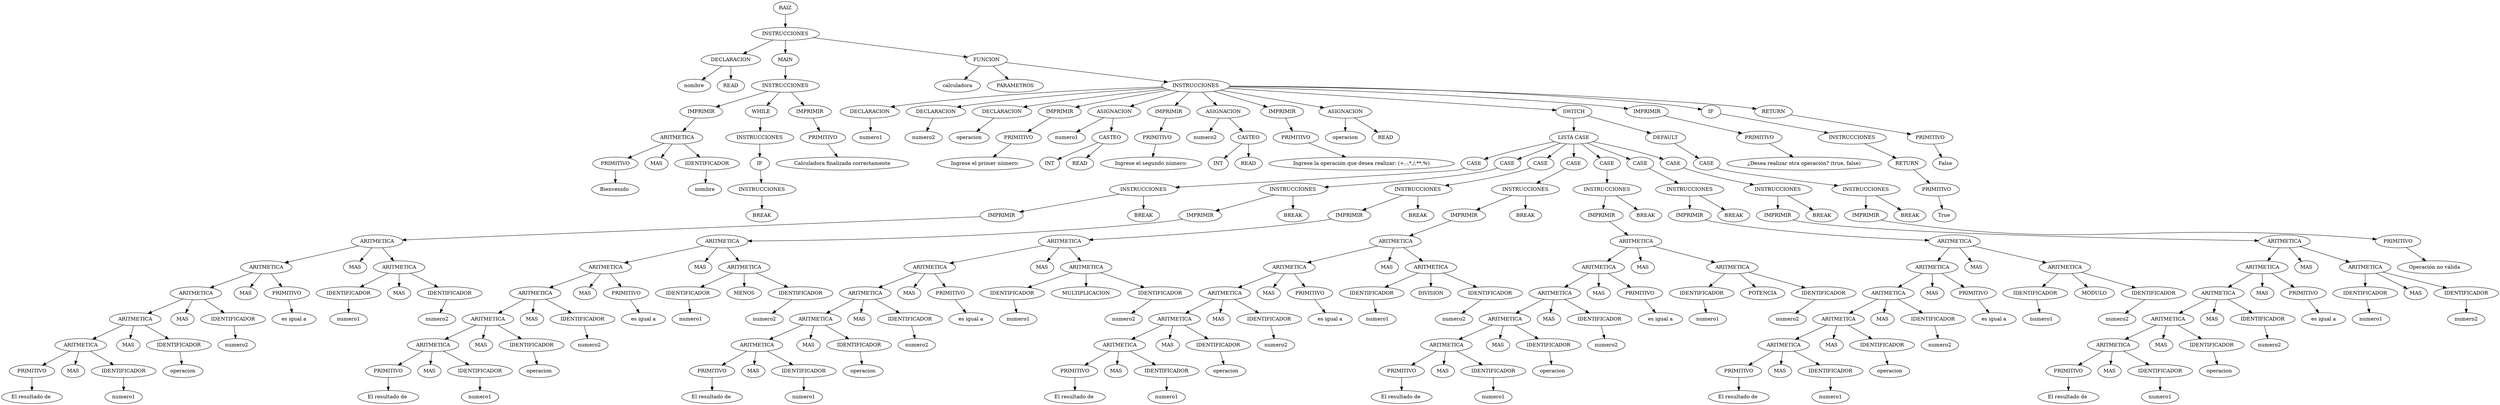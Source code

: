 digraph {
n0[label="RAIZ"];
n1[label="INSTRUCCIONES"];
n0->n1;
n2[label="DECLARACION"];
n1->n2;
n3[label="nombre"];
n2->n3;
n4[label="READ"];
n2->n4;
n5[label="MAIN"];
n1->n5;
n6[label="INSTRUCCIONES"];
n5->n6;
n7[label="IMPRIMIR"];
n6->n7;
n8[label="ARITMETICA"];
n7->n8;
n9[label="PRIMITIVO"];
n8->n9;
n10[label="Bienvenido "];
n9->n10;
n11[label="MAS"];
n8->n11;
n12[label="IDENTIFICADOR"];
n8->n12;
n13[label="nombre"];
n12->n13;
n14[label="WHILE"];
n6->n14;
n15[label="INSTRUCCIONES"];
n14->n15;
n16[label="IF"];
n15->n16;
n17[label="INSTRUCCIONES"];
n16->n17;
n18[label="BREAK"];
n17->n18;
n19[label="IMPRIMIR"];
n6->n19;
n20[label="PRIMITIVO"];
n19->n20;
n21[label="Calculadora finalizada correctamente"];
n20->n21;
n22[label="FUNCION"];
n1->n22;
n23[label="calculadora"];
n22->n23;
n24[label="PARAMETROS"];
n22->n24;
n25[label="INSTRUCCIONES"];
n22->n25;
n26[label="DECLARACION"];
n25->n26;
n27[label="numero1"];
n26->n27;
n28[label="DECLARACION"];
n25->n28;
n29[label="numero2"];
n28->n29;
n30[label="DECLARACION"];
n25->n30;
n31[label="operacion"];
n30->n31;
n32[label="IMPRIMIR"];
n25->n32;
n33[label="PRIMITIVO"];
n32->n33;
n34[label="Ingrese el primer número:
"];
n33->n34;
n35[label="ASIGNACION"];
n25->n35;
n36[label="numero1"];
n35->n36;
n37[label="CASTEO"];
n35->n37;
n38[label="INT"];
n37->n38;
n39[label="READ"];
n37->n39;
n40[label="IMPRIMIR"];
n25->n40;
n41[label="PRIMITIVO"];
n40->n41;
n42[label="Ingrese el segundo número:
"];
n41->n42;
n43[label="ASIGNACION"];
n25->n43;
n44[label="numero2"];
n43->n44;
n45[label="CASTEO"];
n43->n45;
n46[label="INT"];
n45->n46;
n47[label="READ"];
n45->n47;
n48[label="IMPRIMIR"];
n25->n48;
n49[label="PRIMITIVO"];
n48->n49;
n50[label="Ingrese la operación que desea realizar: (+,-,*,/,**,%)
"];
n49->n50;
n51[label="ASIGNACION"];
n25->n51;
n52[label="operacion"];
n51->n52;
n53[label="READ"];
n51->n53;
n54[label="SWITCH"];
n25->n54;
n55[label="LISTA CASE"];
n54->n55;
n56[label="CASE"];
n55->n56;
n57[label="INSTRUCCIONES"];
n56->n57;
n58[label="IMPRIMIR"];
n57->n58;
n59[label="ARITMETICA"];
n58->n59;
n60[label="ARITMETICA"];
n59->n60;
n61[label="ARITMETICA"];
n60->n61;
n62[label="ARITMETICA"];
n61->n62;
n63[label="ARITMETICA"];
n62->n63;
n64[label="PRIMITIVO"];
n63->n64;
n65[label="El resultado de "];
n64->n65;
n66[label="MAS"];
n63->n66;
n67[label="IDENTIFICADOR"];
n63->n67;
n68[label="numero1"];
n67->n68;
n69[label="MAS"];
n62->n69;
n70[label="IDENTIFICADOR"];
n62->n70;
n71[label="operacion"];
n70->n71;
n72[label="MAS"];
n61->n72;
n73[label="IDENTIFICADOR"];
n61->n73;
n74[label="numero2"];
n73->n74;
n75[label="MAS"];
n60->n75;
n76[label="PRIMITIVO"];
n60->n76;
n77[label=" es igual a "];
n76->n77;
n78[label="MAS"];
n59->n78;
n79[label="ARITMETICA"];
n59->n79;
n80[label="IDENTIFICADOR"];
n79->n80;
n81[label="numero1"];
n80->n81;
n82[label="MAS"];
n79->n82;
n83[label="IDENTIFICADOR"];
n79->n83;
n84[label="numero2"];
n83->n84;
n85[label="BREAK"];
n57->n85;
n86[label="CASE"];
n55->n86;
n87[label="INSTRUCCIONES"];
n86->n87;
n88[label="IMPRIMIR"];
n87->n88;
n89[label="ARITMETICA"];
n88->n89;
n90[label="ARITMETICA"];
n89->n90;
n91[label="ARITMETICA"];
n90->n91;
n92[label="ARITMETICA"];
n91->n92;
n93[label="ARITMETICA"];
n92->n93;
n94[label="PRIMITIVO"];
n93->n94;
n95[label="El resultado de "];
n94->n95;
n96[label="MAS"];
n93->n96;
n97[label="IDENTIFICADOR"];
n93->n97;
n98[label="numero1"];
n97->n98;
n99[label="MAS"];
n92->n99;
n100[label="IDENTIFICADOR"];
n92->n100;
n101[label="operacion"];
n100->n101;
n102[label="MAS"];
n91->n102;
n103[label="IDENTIFICADOR"];
n91->n103;
n104[label="numero2"];
n103->n104;
n105[label="MAS"];
n90->n105;
n106[label="PRIMITIVO"];
n90->n106;
n107[label=" es igual a "];
n106->n107;
n108[label="MAS"];
n89->n108;
n109[label="ARITMETICA"];
n89->n109;
n110[label="IDENTIFICADOR"];
n109->n110;
n111[label="numero1"];
n110->n111;
n112[label="MENOS"];
n109->n112;
n113[label="IDENTIFICADOR"];
n109->n113;
n114[label="numero2"];
n113->n114;
n115[label="BREAK"];
n87->n115;
n116[label="CASE"];
n55->n116;
n117[label="INSTRUCCIONES"];
n116->n117;
n118[label="IMPRIMIR"];
n117->n118;
n119[label="ARITMETICA"];
n118->n119;
n120[label="ARITMETICA"];
n119->n120;
n121[label="ARITMETICA"];
n120->n121;
n122[label="ARITMETICA"];
n121->n122;
n123[label="ARITMETICA"];
n122->n123;
n124[label="PRIMITIVO"];
n123->n124;
n125[label="El resultado de "];
n124->n125;
n126[label="MAS"];
n123->n126;
n127[label="IDENTIFICADOR"];
n123->n127;
n128[label="numero1"];
n127->n128;
n129[label="MAS"];
n122->n129;
n130[label="IDENTIFICADOR"];
n122->n130;
n131[label="operacion"];
n130->n131;
n132[label="MAS"];
n121->n132;
n133[label="IDENTIFICADOR"];
n121->n133;
n134[label="numero2"];
n133->n134;
n135[label="MAS"];
n120->n135;
n136[label="PRIMITIVO"];
n120->n136;
n137[label=" es igual a "];
n136->n137;
n138[label="MAS"];
n119->n138;
n139[label="ARITMETICA"];
n119->n139;
n140[label="IDENTIFICADOR"];
n139->n140;
n141[label="numero1"];
n140->n141;
n142[label="MULTIPLICACION"];
n139->n142;
n143[label="IDENTIFICADOR"];
n139->n143;
n144[label="numero2"];
n143->n144;
n145[label="BREAK"];
n117->n145;
n146[label="CASE"];
n55->n146;
n147[label="INSTRUCCIONES"];
n146->n147;
n148[label="IMPRIMIR"];
n147->n148;
n149[label="ARITMETICA"];
n148->n149;
n150[label="ARITMETICA"];
n149->n150;
n151[label="ARITMETICA"];
n150->n151;
n152[label="ARITMETICA"];
n151->n152;
n153[label="ARITMETICA"];
n152->n153;
n154[label="PRIMITIVO"];
n153->n154;
n155[label="El resultado de "];
n154->n155;
n156[label="MAS"];
n153->n156;
n157[label="IDENTIFICADOR"];
n153->n157;
n158[label="numero1"];
n157->n158;
n159[label="MAS"];
n152->n159;
n160[label="IDENTIFICADOR"];
n152->n160;
n161[label="operacion"];
n160->n161;
n162[label="MAS"];
n151->n162;
n163[label="IDENTIFICADOR"];
n151->n163;
n164[label="numero2"];
n163->n164;
n165[label="MAS"];
n150->n165;
n166[label="PRIMITIVO"];
n150->n166;
n167[label=" es igual a "];
n166->n167;
n168[label="MAS"];
n149->n168;
n169[label="ARITMETICA"];
n149->n169;
n170[label="IDENTIFICADOR"];
n169->n170;
n171[label="numero1"];
n170->n171;
n172[label="DIVISION"];
n169->n172;
n173[label="IDENTIFICADOR"];
n169->n173;
n174[label="numero2"];
n173->n174;
n175[label="BREAK"];
n147->n175;
n176[label="CASE"];
n55->n176;
n177[label="INSTRUCCIONES"];
n176->n177;
n178[label="IMPRIMIR"];
n177->n178;
n179[label="ARITMETICA"];
n178->n179;
n180[label="ARITMETICA"];
n179->n180;
n181[label="ARITMETICA"];
n180->n181;
n182[label="ARITMETICA"];
n181->n182;
n183[label="ARITMETICA"];
n182->n183;
n184[label="PRIMITIVO"];
n183->n184;
n185[label="El resultado de "];
n184->n185;
n186[label="MAS"];
n183->n186;
n187[label="IDENTIFICADOR"];
n183->n187;
n188[label="numero1"];
n187->n188;
n189[label="MAS"];
n182->n189;
n190[label="IDENTIFICADOR"];
n182->n190;
n191[label="operacion"];
n190->n191;
n192[label="MAS"];
n181->n192;
n193[label="IDENTIFICADOR"];
n181->n193;
n194[label="numero2"];
n193->n194;
n195[label="MAS"];
n180->n195;
n196[label="PRIMITIVO"];
n180->n196;
n197[label=" es igual a "];
n196->n197;
n198[label="MAS"];
n179->n198;
n199[label="ARITMETICA"];
n179->n199;
n200[label="IDENTIFICADOR"];
n199->n200;
n201[label="numero1"];
n200->n201;
n202[label="POTENCIA"];
n199->n202;
n203[label="IDENTIFICADOR"];
n199->n203;
n204[label="numero2"];
n203->n204;
n205[label="BREAK"];
n177->n205;
n206[label="CASE"];
n55->n206;
n207[label="INSTRUCCIONES"];
n206->n207;
n208[label="IMPRIMIR"];
n207->n208;
n209[label="ARITMETICA"];
n208->n209;
n210[label="ARITMETICA"];
n209->n210;
n211[label="ARITMETICA"];
n210->n211;
n212[label="ARITMETICA"];
n211->n212;
n213[label="ARITMETICA"];
n212->n213;
n214[label="PRIMITIVO"];
n213->n214;
n215[label="El resultado de "];
n214->n215;
n216[label="MAS"];
n213->n216;
n217[label="IDENTIFICADOR"];
n213->n217;
n218[label="numero1"];
n217->n218;
n219[label="MAS"];
n212->n219;
n220[label="IDENTIFICADOR"];
n212->n220;
n221[label="operacion"];
n220->n221;
n222[label="MAS"];
n211->n222;
n223[label="IDENTIFICADOR"];
n211->n223;
n224[label="numero2"];
n223->n224;
n225[label="MAS"];
n210->n225;
n226[label="PRIMITIVO"];
n210->n226;
n227[label=" es igual a "];
n226->n227;
n228[label="MAS"];
n209->n228;
n229[label="ARITMETICA"];
n209->n229;
n230[label="IDENTIFICADOR"];
n229->n230;
n231[label="numero1"];
n230->n231;
n232[label="MODULO"];
n229->n232;
n233[label="IDENTIFICADOR"];
n229->n233;
n234[label="numero2"];
n233->n234;
n235[label="BREAK"];
n207->n235;
n236[label="CASE"];
n55->n236;
n237[label="INSTRUCCIONES"];
n236->n237;
n238[label="IMPRIMIR"];
n237->n238;
n239[label="ARITMETICA"];
n238->n239;
n240[label="ARITMETICA"];
n239->n240;
n241[label="ARITMETICA"];
n240->n241;
n242[label="ARITMETICA"];
n241->n242;
n243[label="ARITMETICA"];
n242->n243;
n244[label="PRIMITIVO"];
n243->n244;
n245[label="El resultado de "];
n244->n245;
n246[label="MAS"];
n243->n246;
n247[label="IDENTIFICADOR"];
n243->n247;
n248[label="numero1"];
n247->n248;
n249[label="MAS"];
n242->n249;
n250[label="IDENTIFICADOR"];
n242->n250;
n251[label="operacion"];
n250->n251;
n252[label="MAS"];
n241->n252;
n253[label="IDENTIFICADOR"];
n241->n253;
n254[label="numero2"];
n253->n254;
n255[label="MAS"];
n240->n255;
n256[label="PRIMITIVO"];
n240->n256;
n257[label=" es igual a "];
n256->n257;
n258[label="MAS"];
n239->n258;
n259[label="ARITMETICA"];
n239->n259;
n260[label="IDENTIFICADOR"];
n259->n260;
n261[label="numero1"];
n260->n261;
n262[label="MAS"];
n259->n262;
n263[label="IDENTIFICADOR"];
n259->n263;
n264[label="numero2"];
n263->n264;
n265[label="BREAK"];
n237->n265;
n266[label="DEFAULT"];
n54->n266;
n267[label="CASE"];
n266->n267;
n268[label="INSTRUCCIONES"];
n267->n268;
n269[label="IMPRIMIR"];
n268->n269;
n270[label="PRIMITIVO"];
n269->n270;
n271[label="Operación no válida"];
n270->n271;
n272[label="BREAK"];
n268->n272;
n273[label="IMPRIMIR"];
n25->n273;
n274[label="PRIMITIVO"];
n273->n274;
n275[label="¿Desea realizar otra operación? (true, false)
"];
n274->n275;
n276[label="IF"];
n25->n276;
n277[label="INSTRUCCIONES"];
n276->n277;
n278[label="RETURN"];
n277->n278;
n279[label="PRIMITIVO"];
n278->n279;
n280[label="True"];
n279->n280;
n281[label="RETURN"];
n25->n281;
n282[label="PRIMITIVO"];
n281->n282;
n283[label="False"];
n282->n283;
}